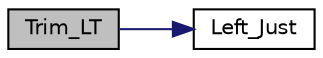 digraph "Trim_LT"
{
  edge [fontname="Helvetica",fontsize="10",labelfontname="Helvetica",labelfontsize="10"];
  node [fontname="Helvetica",fontsize="10",shape=record];
  rankdir="LR";
  Node1 [label="Trim_LT",height=0.2,width=0.4,color="black", fillcolor="grey75", style="filled", fontcolor="black"];
  Node1 -> Node2 [color="midnightblue",fontsize="10",style="solid",fontname="Helvetica"];
  Node2 [label="Left_Just",height=0.2,width=0.4,color="black", fillcolor="white", style="filled",URL="$fof__util_8c.html#a971475138810ae45939ce6326592f085"];
}
